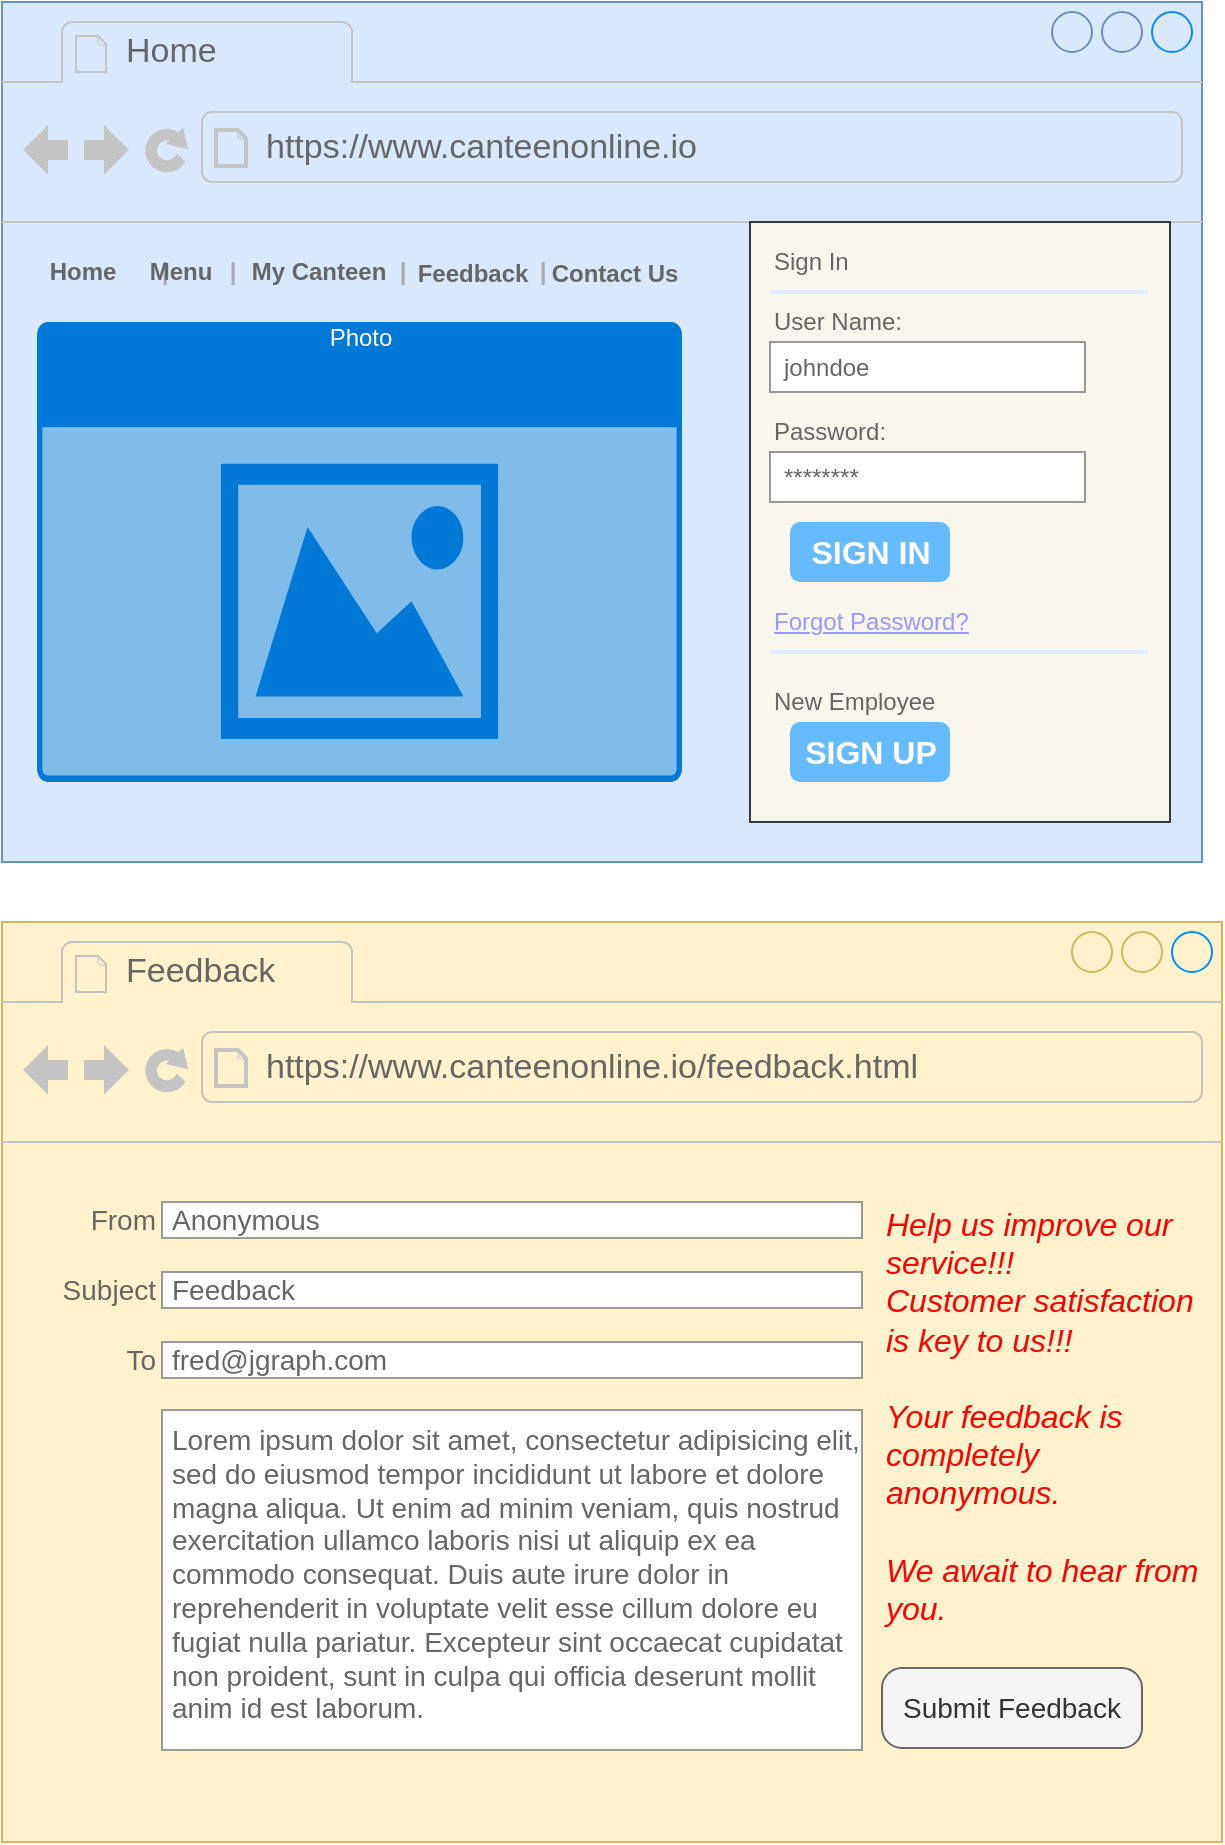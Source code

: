 <mxfile version="20.2.5" type="github">
  <diagram id="aObQEWRC_5clkf6LmqtT" name="Page-1">
    <mxGraphModel dx="1038" dy="579" grid="1" gridSize="10" guides="1" tooltips="1" connect="1" arrows="1" fold="1" page="1" pageScale="1" pageWidth="850" pageHeight="1100" math="0" shadow="0">
      <root>
        <mxCell id="0" />
        <mxCell id="1" parent="0" />
        <mxCell id="BaOxIRFJ-_uR9Gt454bv-20" value="" style="strokeWidth=1;shadow=0;dashed=0;align=center;html=1;shape=mxgraph.mockup.containers.browserWindow;rSize=0;strokeColor=#6c8ebf;strokeColor2=#008cff;strokeColor3=#c4c4c4;mainText=,;recursiveResize=0;fillColor=#dae8fc;" parent="1" vertex="1">
          <mxGeometry x="30" y="50" width="600" height="430" as="geometry" />
        </mxCell>
        <mxCell id="BaOxIRFJ-_uR9Gt454bv-21" value="Home" style="strokeWidth=1;shadow=0;dashed=0;align=center;html=1;shape=mxgraph.mockup.containers.anchor;fontSize=17;fontColor=#666666;align=left;" parent="BaOxIRFJ-_uR9Gt454bv-20" vertex="1">
          <mxGeometry x="60" y="12" width="110" height="26" as="geometry" />
        </mxCell>
        <mxCell id="BaOxIRFJ-_uR9Gt454bv-22" value="https://www.canteenonline.io" style="strokeWidth=1;shadow=0;dashed=0;align=center;html=1;shape=mxgraph.mockup.containers.anchor;rSize=0;fontSize=17;fontColor=#666666;align=left;" parent="BaOxIRFJ-_uR9Gt454bv-20" vertex="1">
          <mxGeometry x="130" y="60" width="250" height="26" as="geometry" />
        </mxCell>
        <mxCell id="BaOxIRFJ-_uR9Gt454bv-1" value="" style="strokeWidth=1;shadow=0;dashed=0;align=center;html=1;shape=mxgraph.mockup.forms.rrect;rSize=0;strokeColor=#36393d;fillColor=#f9f7ed;" parent="BaOxIRFJ-_uR9Gt454bv-20" vertex="1">
          <mxGeometry x="374" y="110" width="210" height="300" as="geometry" />
        </mxCell>
        <mxCell id="BaOxIRFJ-_uR9Gt454bv-2" value="Sign In" style="strokeWidth=1;shadow=0;dashed=0;align=center;html=1;shape=mxgraph.mockup.forms.anchor;fontSize=12;fontColor=#666666;align=left;resizeWidth=1;spacingLeft=0;" parent="BaOxIRFJ-_uR9Gt454bv-1" vertex="1">
          <mxGeometry width="105" height="20" relative="1" as="geometry">
            <mxPoint x="10" y="10" as="offset" />
          </mxGeometry>
        </mxCell>
        <mxCell id="BaOxIRFJ-_uR9Gt454bv-3" value="" style="shape=line;strokeColor=#ddeeff;strokeWidth=2;html=1;resizeWidth=1;" parent="BaOxIRFJ-_uR9Gt454bv-1" vertex="1">
          <mxGeometry width="189" height="10" relative="1" as="geometry">
            <mxPoint x="10" y="30" as="offset" />
          </mxGeometry>
        </mxCell>
        <mxCell id="BaOxIRFJ-_uR9Gt454bv-4" value="User Name:" style="strokeWidth=1;shadow=0;dashed=0;align=center;html=1;shape=mxgraph.mockup.forms.anchor;fontSize=12;fontColor=#666666;align=left;resizeWidth=1;spacingLeft=0;" parent="BaOxIRFJ-_uR9Gt454bv-1" vertex="1">
          <mxGeometry width="105" height="20" relative="1" as="geometry">
            <mxPoint x="10" y="40" as="offset" />
          </mxGeometry>
        </mxCell>
        <mxCell id="BaOxIRFJ-_uR9Gt454bv-5" value="johndoe" style="strokeWidth=1;shadow=0;dashed=0;align=center;html=1;shape=mxgraph.mockup.forms.rrect;rSize=0;strokeColor=#999999;fontColor=#666666;align=left;spacingLeft=5;resizeWidth=1;" parent="BaOxIRFJ-_uR9Gt454bv-1" vertex="1">
          <mxGeometry width="157.5" height="25" relative="1" as="geometry">
            <mxPoint x="10" y="60" as="offset" />
          </mxGeometry>
        </mxCell>
        <mxCell id="BaOxIRFJ-_uR9Gt454bv-6" value="Password:" style="strokeWidth=1;shadow=0;dashed=0;align=center;html=1;shape=mxgraph.mockup.forms.anchor;fontSize=12;fontColor=#666666;align=left;resizeWidth=1;spacingLeft=0;" parent="BaOxIRFJ-_uR9Gt454bv-1" vertex="1">
          <mxGeometry width="105" height="20" relative="1" as="geometry">
            <mxPoint x="10" y="95" as="offset" />
          </mxGeometry>
        </mxCell>
        <mxCell id="BaOxIRFJ-_uR9Gt454bv-7" value="********" style="strokeWidth=1;shadow=0;dashed=0;align=center;html=1;shape=mxgraph.mockup.forms.rrect;rSize=0;strokeColor=#999999;fontColor=#666666;align=left;spacingLeft=5;resizeWidth=1;" parent="BaOxIRFJ-_uR9Gt454bv-1" vertex="1">
          <mxGeometry width="157.5" height="25" relative="1" as="geometry">
            <mxPoint x="10" y="115" as="offset" />
          </mxGeometry>
        </mxCell>
        <mxCell id="BaOxIRFJ-_uR9Gt454bv-8" value="SIGN IN" style="strokeWidth=1;shadow=0;dashed=0;align=center;html=1;shape=mxgraph.mockup.forms.rrect;rSize=5;strokeColor=none;fontColor=#ffffff;fillColor=#66bbff;fontSize=16;fontStyle=1;" parent="BaOxIRFJ-_uR9Gt454bv-1" vertex="1">
          <mxGeometry y="1" width="80" height="30" relative="1" as="geometry">
            <mxPoint x="20" y="-150" as="offset" />
          </mxGeometry>
        </mxCell>
        <mxCell id="BaOxIRFJ-_uR9Gt454bv-9" value="Forgot Password?" style="strokeWidth=1;shadow=0;dashed=0;align=center;html=1;shape=mxgraph.mockup.forms.anchor;fontSize=12;fontColor=#9999ff;align=left;spacingLeft=0;fontStyle=4;resizeWidth=1;" parent="BaOxIRFJ-_uR9Gt454bv-1" vertex="1">
          <mxGeometry y="1" width="157.5" height="20" relative="1" as="geometry">
            <mxPoint x="10" y="-110" as="offset" />
          </mxGeometry>
        </mxCell>
        <mxCell id="BaOxIRFJ-_uR9Gt454bv-10" value="" style="shape=line;strokeColor=#ddeeff;strokeWidth=2;html=1;resizeWidth=1;" parent="BaOxIRFJ-_uR9Gt454bv-1" vertex="1">
          <mxGeometry y="1" width="189" height="10" relative="1" as="geometry">
            <mxPoint x="10" y="-90" as="offset" />
          </mxGeometry>
        </mxCell>
        <mxCell id="BaOxIRFJ-_uR9Gt454bv-11" value="New Employee" style="strokeWidth=1;shadow=0;dashed=0;align=center;html=1;shape=mxgraph.mockup.forms.anchor;fontSize=12;fontColor=#666666;align=left;spacingLeft=0;resizeWidth=1;" parent="BaOxIRFJ-_uR9Gt454bv-1" vertex="1">
          <mxGeometry y="1" width="157.5" height="20" relative="1" as="geometry">
            <mxPoint x="10" y="-70" as="offset" />
          </mxGeometry>
        </mxCell>
        <mxCell id="BaOxIRFJ-_uR9Gt454bv-12" value="SIGN UP" style="strokeWidth=1;shadow=0;dashed=0;align=center;html=1;shape=mxgraph.mockup.forms.rrect;rSize=5;strokeColor=none;fontColor=#ffffff;fillColor=#66bbff;fontSize=16;fontStyle=1;" parent="BaOxIRFJ-_uR9Gt454bv-1" vertex="1">
          <mxGeometry y="1" width="80" height="30" relative="1" as="geometry">
            <mxPoint x="20" y="-50" as="offset" />
          </mxGeometry>
        </mxCell>
        <mxCell id="jjGvyvvV1T1RSbV-EjfU-15" value="Home" style="strokeWidth=1;shadow=0;dashed=0;align=center;html=1;shape=mxgraph.mockup.navigation.anchor;fontSize=12;fontColor=#666666;fontStyle=1;" vertex="1" parent="BaOxIRFJ-_uR9Gt454bv-20">
          <mxGeometry x="10" y="120" width="60" height="30" as="geometry" />
        </mxCell>
        <mxCell id="jjGvyvvV1T1RSbV-EjfU-16" value="|" style="strokeWidth=1;shadow=0;dashed=0;align=center;html=1;shape=mxgraph.mockup.navigation.anchor;fontSize=12;fontColor=#aaaaaa;fontStyle=1;" vertex="1" parent="BaOxIRFJ-_uR9Gt454bv-20">
          <mxGeometry x="71" y="120" width="20" height="30" as="geometry" />
        </mxCell>
        <mxCell id="jjGvyvvV1T1RSbV-EjfU-17" value="Menu" style="strokeWidth=1;shadow=0;dashed=0;align=center;html=1;shape=mxgraph.mockup.navigation.anchor;fontSize=12;fontColor=#666666;fontStyle=1;" vertex="1" parent="BaOxIRFJ-_uR9Gt454bv-20">
          <mxGeometry x="59" y="120" width="60" height="30" as="geometry" />
        </mxCell>
        <mxCell id="jjGvyvvV1T1RSbV-EjfU-18" value="|" style="strokeWidth=1;shadow=0;dashed=0;align=center;html=1;shape=mxgraph.mockup.navigation.anchor;fontSize=12;fontColor=#aaaaaa;fontStyle=1;" vertex="1" parent="BaOxIRFJ-_uR9Gt454bv-20">
          <mxGeometry x="105" y="120" width="20" height="30" as="geometry" />
        </mxCell>
        <mxCell id="jjGvyvvV1T1RSbV-EjfU-19" value="My Canteen" style="strokeWidth=1;shadow=0;dashed=0;align=center;html=1;shape=mxgraph.mockup.navigation.anchor;fontSize=12;fontColor=#666666;fontStyle=1;" vertex="1" parent="BaOxIRFJ-_uR9Gt454bv-20">
          <mxGeometry x="128" y="120" width="60" height="30" as="geometry" />
        </mxCell>
        <mxCell id="jjGvyvvV1T1RSbV-EjfU-20" value="|" style="strokeWidth=1;shadow=0;dashed=0;align=center;html=1;shape=mxgraph.mockup.navigation.anchor;fontSize=12;fontColor=#aaaaaa;fontStyle=1;" vertex="1" parent="BaOxIRFJ-_uR9Gt454bv-20">
          <mxGeometry x="190" y="120" width="20" height="30" as="geometry" />
        </mxCell>
        <mxCell id="jjGvyvvV1T1RSbV-EjfU-21" value="&lt;font style=&quot;font-size: 12px;&quot;&gt;Feedback&lt;/font&gt;" style="strokeWidth=1;shadow=0;dashed=0;align=center;html=1;shape=mxgraph.mockup.navigation.anchor;fontSize=17;fontColor=#666666;fontStyle=1;" vertex="1" parent="BaOxIRFJ-_uR9Gt454bv-20">
          <mxGeometry x="205" y="120" width="60" height="30" as="geometry" />
        </mxCell>
        <mxCell id="jjGvyvvV1T1RSbV-EjfU-34" value="Photo" style="html=1;strokeColor=none;fillColor=#0079D6;labelPosition=center;verticalLabelPosition=middle;verticalAlign=top;align=center;fontSize=12;outlineConnect=0;spacingTop=-6;fontColor=#FFFFFF;sketch=0;shape=mxgraph.sitemap.photo;" vertex="1" parent="BaOxIRFJ-_uR9Gt454bv-20">
          <mxGeometry x="17.5" y="160" width="322.5" height="230" as="geometry" />
        </mxCell>
        <mxCell id="BaOxIRFJ-_uR9Gt454bv-23" value="" style="strokeWidth=1;shadow=0;dashed=0;align=center;html=1;shape=mxgraph.mockup.containers.browserWindow;rSize=0;strokeColor=#d6b656;strokeColor2=#008cff;strokeColor3=#c4c4c4;mainText=,;recursiveResize=0;fillColor=#fff2cc;gradientColor=#ffd966;" parent="1" vertex="1">
          <mxGeometry x="30" y="510" width="610" height="460" as="geometry" />
        </mxCell>
        <mxCell id="BaOxIRFJ-_uR9Gt454bv-24" value="Feedback" style="strokeWidth=1;shadow=0;dashed=0;align=center;html=1;shape=mxgraph.mockup.containers.anchor;fontSize=17;fontColor=#666666;align=left;" parent="BaOxIRFJ-_uR9Gt454bv-23" vertex="1">
          <mxGeometry x="60" y="12" width="110" height="26" as="geometry" />
        </mxCell>
        <mxCell id="BaOxIRFJ-_uR9Gt454bv-25" value="https://www.canteenonline.io/feedback.html" style="strokeWidth=1;shadow=0;dashed=0;align=center;html=1;shape=mxgraph.mockup.containers.anchor;rSize=0;fontSize=17;fontColor=#666666;align=left;" parent="BaOxIRFJ-_uR9Gt454bv-23" vertex="1">
          <mxGeometry x="130" y="60" width="250" height="26" as="geometry" />
        </mxCell>
        <mxCell id="BaOxIRFJ-_uR9Gt454bv-37" value="Submit Feedback" style="strokeWidth=1;shadow=0;dashed=0;align=center;html=1;shape=mxgraph.mockup.buttons.button;mainText=;buttonStyle=round;fontSize=14;fontStyle=0;whiteSpace=wrap;fillColor=#f5f5f5;fontColor=#333333;strokeColor=#666666;" parent="BaOxIRFJ-_uR9Gt454bv-23" vertex="1">
          <mxGeometry x="440" y="373" width="130" height="40" as="geometry" />
        </mxCell>
        <mxCell id="BaOxIRFJ-_uR9Gt454bv-61" value="From" style="strokeWidth=1;shadow=0;dashed=0;align=center;html=1;shape=mxgraph.mockup.forms.anchor;align=right;spacingRight=2;fontColor=#666666;fontSize=14;" parent="BaOxIRFJ-_uR9Gt454bv-23" vertex="1">
          <mxGeometry x="30" y="140" width="50" height="18" as="geometry" />
        </mxCell>
        <mxCell id="BaOxIRFJ-_uR9Gt454bv-62" value="Anonymous" style="strokeWidth=1;shadow=0;dashed=0;align=center;html=1;shape=mxgraph.mockup.forms.rrect;fillColor=#ffffff;rSize=0;fontColor=#666666;align=left;spacingLeft=3;strokeColor=#999999;fontSize=14;" parent="BaOxIRFJ-_uR9Gt454bv-23" vertex="1">
          <mxGeometry x="80" y="140" width="350" height="18" as="geometry" />
        </mxCell>
        <mxCell id="BaOxIRFJ-_uR9Gt454bv-63" value="Subject" style="strokeWidth=1;shadow=0;dashed=0;align=center;html=1;shape=mxgraph.mockup.forms.anchor;align=right;spacingRight=2;fontColor=#666666;fontSize=14;" parent="BaOxIRFJ-_uR9Gt454bv-23" vertex="1">
          <mxGeometry x="30" y="175" width="50" height="18" as="geometry" />
        </mxCell>
        <mxCell id="BaOxIRFJ-_uR9Gt454bv-64" value="Feedback" style="strokeWidth=1;shadow=0;dashed=0;align=center;html=1;shape=mxgraph.mockup.forms.rrect;fillColor=#ffffff;rSize=0;fontColor=#666666;align=left;spacingLeft=3;strokeColor=#999999;fontSize=14;" parent="BaOxIRFJ-_uR9Gt454bv-23" vertex="1">
          <mxGeometry x="80" y="175" width="350" height="18" as="geometry" />
        </mxCell>
        <mxCell id="BaOxIRFJ-_uR9Gt454bv-65" value="To" style="strokeWidth=1;shadow=0;dashed=0;align=center;html=1;shape=mxgraph.mockup.forms.anchor;align=right;spacingRight=2;fontColor=#666666;fontSize=14;" parent="BaOxIRFJ-_uR9Gt454bv-23" vertex="1">
          <mxGeometry x="30" y="210" width="50" height="18" as="geometry" />
        </mxCell>
        <mxCell id="BaOxIRFJ-_uR9Gt454bv-66" value="fred@jgraph.com" style="strokeWidth=1;shadow=0;dashed=0;align=center;html=1;shape=mxgraph.mockup.forms.rrect;fillColor=#ffffff;rSize=0;fontColor=#666666;align=left;spacingLeft=3;strokeColor=#999999;fontSize=14;" parent="BaOxIRFJ-_uR9Gt454bv-23" vertex="1">
          <mxGeometry x="80" y="210" width="350" height="18" as="geometry" />
        </mxCell>
        <mxCell id="BaOxIRFJ-_uR9Gt454bv-71" value="Lorem ipsum dolor sit amet, consectetur adipisicing elit, sed do eiusmod tempor incididunt ut labore et dolore magna aliqua. Ut enim ad minim veniam, quis nostrud exercitation ullamco laboris nisi ut aliquip ex ea commodo consequat. Duis aute irure dolor in reprehenderit in voluptate velit esse cillum dolore eu fugiat nulla pariatur. Excepteur sint occaecat cupidatat non proident, sunt in culpa qui officia deserunt mollit anim id est laborum." style="strokeWidth=1;shadow=0;dashed=0;align=center;html=1;shape=mxgraph.mockup.forms.rrect;fillColor=#ffffff;rSize=0;fontColor=#666666;align=left;spacingLeft=3;strokeColor=#999999;verticalAlign=top;whiteSpace=wrap;fontSize=14;" parent="BaOxIRFJ-_uR9Gt454bv-23" vertex="1">
          <mxGeometry x="80" y="244" width="350" height="170" as="geometry" />
        </mxCell>
        <mxCell id="BaOxIRFJ-_uR9Gt454bv-72" value="&lt;font style=&quot;font-size: 16px;&quot; color=&quot;#ff0000&quot;&gt;&lt;i style=&quot;font-size: 16px;&quot;&gt;Help us improve our service!!!&lt;br&gt;Customer satisfaction is key to us!!!&lt;br&gt;&lt;br&gt;Your feedback is completely anonymous.&lt;br&gt;&lt;br&gt;We await to hear from you.&lt;/i&gt;&lt;/font&gt;" style="text;spacingTop=-5;whiteSpace=wrap;html=1;align=left;fontSize=16;fontFamily=Helvetica;fillColor=none;strokeColor=none;" parent="BaOxIRFJ-_uR9Gt454bv-23" vertex="1">
          <mxGeometry x="440" y="140" width="160" height="220" as="geometry" />
        </mxCell>
        <mxCell id="jjGvyvvV1T1RSbV-EjfU-22" value="&lt;font style=&quot;font-size: 12px;&quot;&gt;Contact Us&lt;/font&gt;" style="strokeWidth=1;shadow=0;dashed=0;align=center;html=1;shape=mxgraph.mockup.navigation.anchor;fontSize=17;fontColor=#666666;fontStyle=1;" vertex="1" parent="1">
          <mxGeometry x="306" y="170" width="60" height="30" as="geometry" />
        </mxCell>
        <mxCell id="jjGvyvvV1T1RSbV-EjfU-23" value="|" style="strokeWidth=1;shadow=0;dashed=0;align=center;html=1;shape=mxgraph.mockup.navigation.anchor;fontSize=12;fontColor=#aaaaaa;fontStyle=1;" vertex="1" parent="1">
          <mxGeometry x="290" y="170" width="20" height="30" as="geometry" />
        </mxCell>
      </root>
    </mxGraphModel>
  </diagram>
</mxfile>

